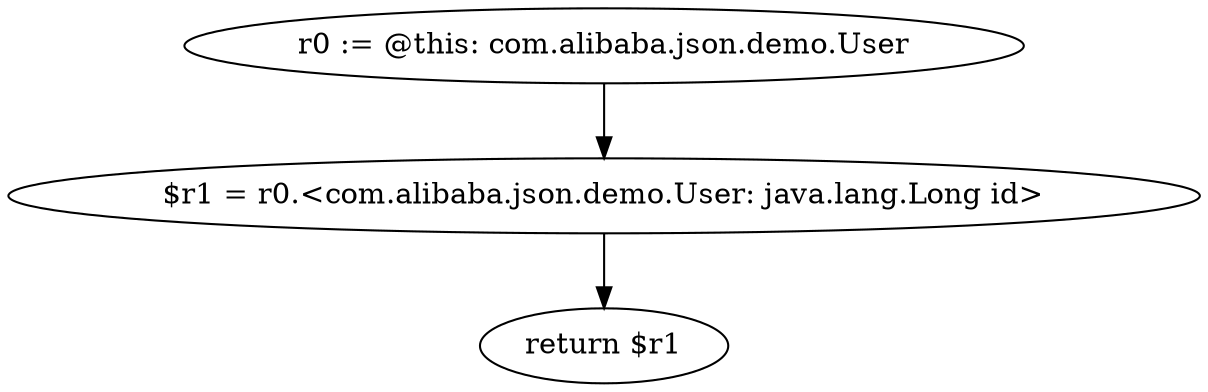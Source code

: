 digraph "unitGraph" {
    "r0 := @this: com.alibaba.json.demo.User"
    "$r1 = r0.<com.alibaba.json.demo.User: java.lang.Long id>"
    "return $r1"
    "r0 := @this: com.alibaba.json.demo.User"->"$r1 = r0.<com.alibaba.json.demo.User: java.lang.Long id>";
    "$r1 = r0.<com.alibaba.json.demo.User: java.lang.Long id>"->"return $r1";
}
